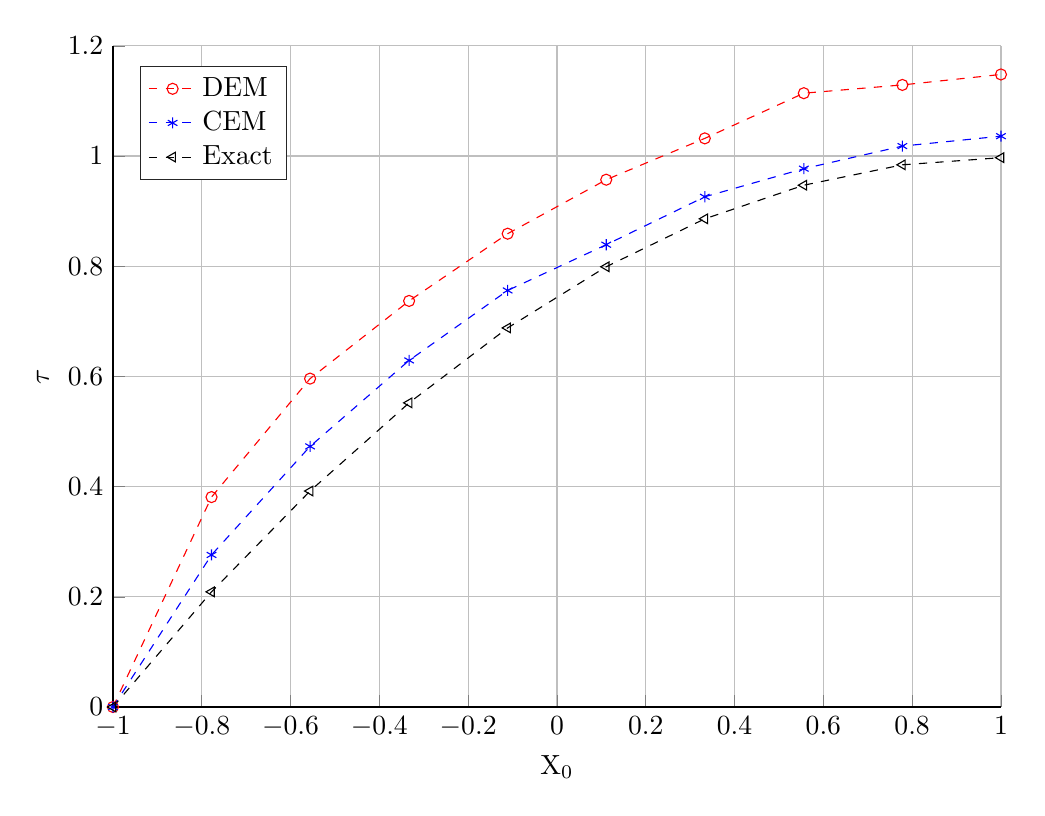 % This file was created by matlab2tikz.
%
%The latest updates can be retrieved from
%  http://www.mathworks.com/matlabcentral/fileexchange/22022-matlab2tikz-matlab2tikz
%where you can also make suggestions and rate matlab2tikz.
%
\begin{tikzpicture}

\begin{axis}[%
width=4.44in,
height=3.306in,
at={(0.745in,0.452in)},
scale only axis,
xmin=-1,
xmax=1,
xlabel={$\text{X}_\text{0}$},
xmajorgrids,
ymin=0,
ymax=1.2,
ylabel={$\tau$},
ymajorgrids,
axis background/.style={fill=white},
axis x line*=bottom,
axis y line*=left,
legend style={at={(0.03,0.97)},anchor=north west,legend cell align=left,align=left,draw=white!15!black}
]
\addplot [color=red,dashed,mark=o,mark options={solid}]
  table[row sep=crcr]{%
-1	0\\
-0.778	0.381\\
-0.556	0.596\\
-0.333	0.737\\
-0.111	0.859\\
0.111	0.957\\
0.333	1.032\\
0.556	1.114\\
0.778	1.129\\
1	1.148\\
};
\addlegendentry{DEM};

\addplot [color=blue,dashed,mark=asterisk,mark options={solid}]
  table[row sep=crcr]{%
-1	0\\
-0.778	0.276\\
-0.556	0.473\\
-0.333	0.629\\
-0.111	0.756\\
0.111	0.839\\
0.333	0.926\\
0.556	0.977\\
0.778	1.018\\
1	1.036\\
};
\addlegendentry{CEM};

\addplot [color=black,dashed,mark=triangle,mark options={solid,rotate=90}]
  table[row sep=crcr]{%
-1	0\\
-0.778	0.209\\
-0.556	0.392\\
-0.333	0.552\\
-0.111	0.688\\
0.111	0.799\\
0.333	0.886\\
0.556	0.947\\
0.778	0.984\\
1	0.997\\
};
\addlegendentry{Exact};

\end{axis}
\end{tikzpicture}%